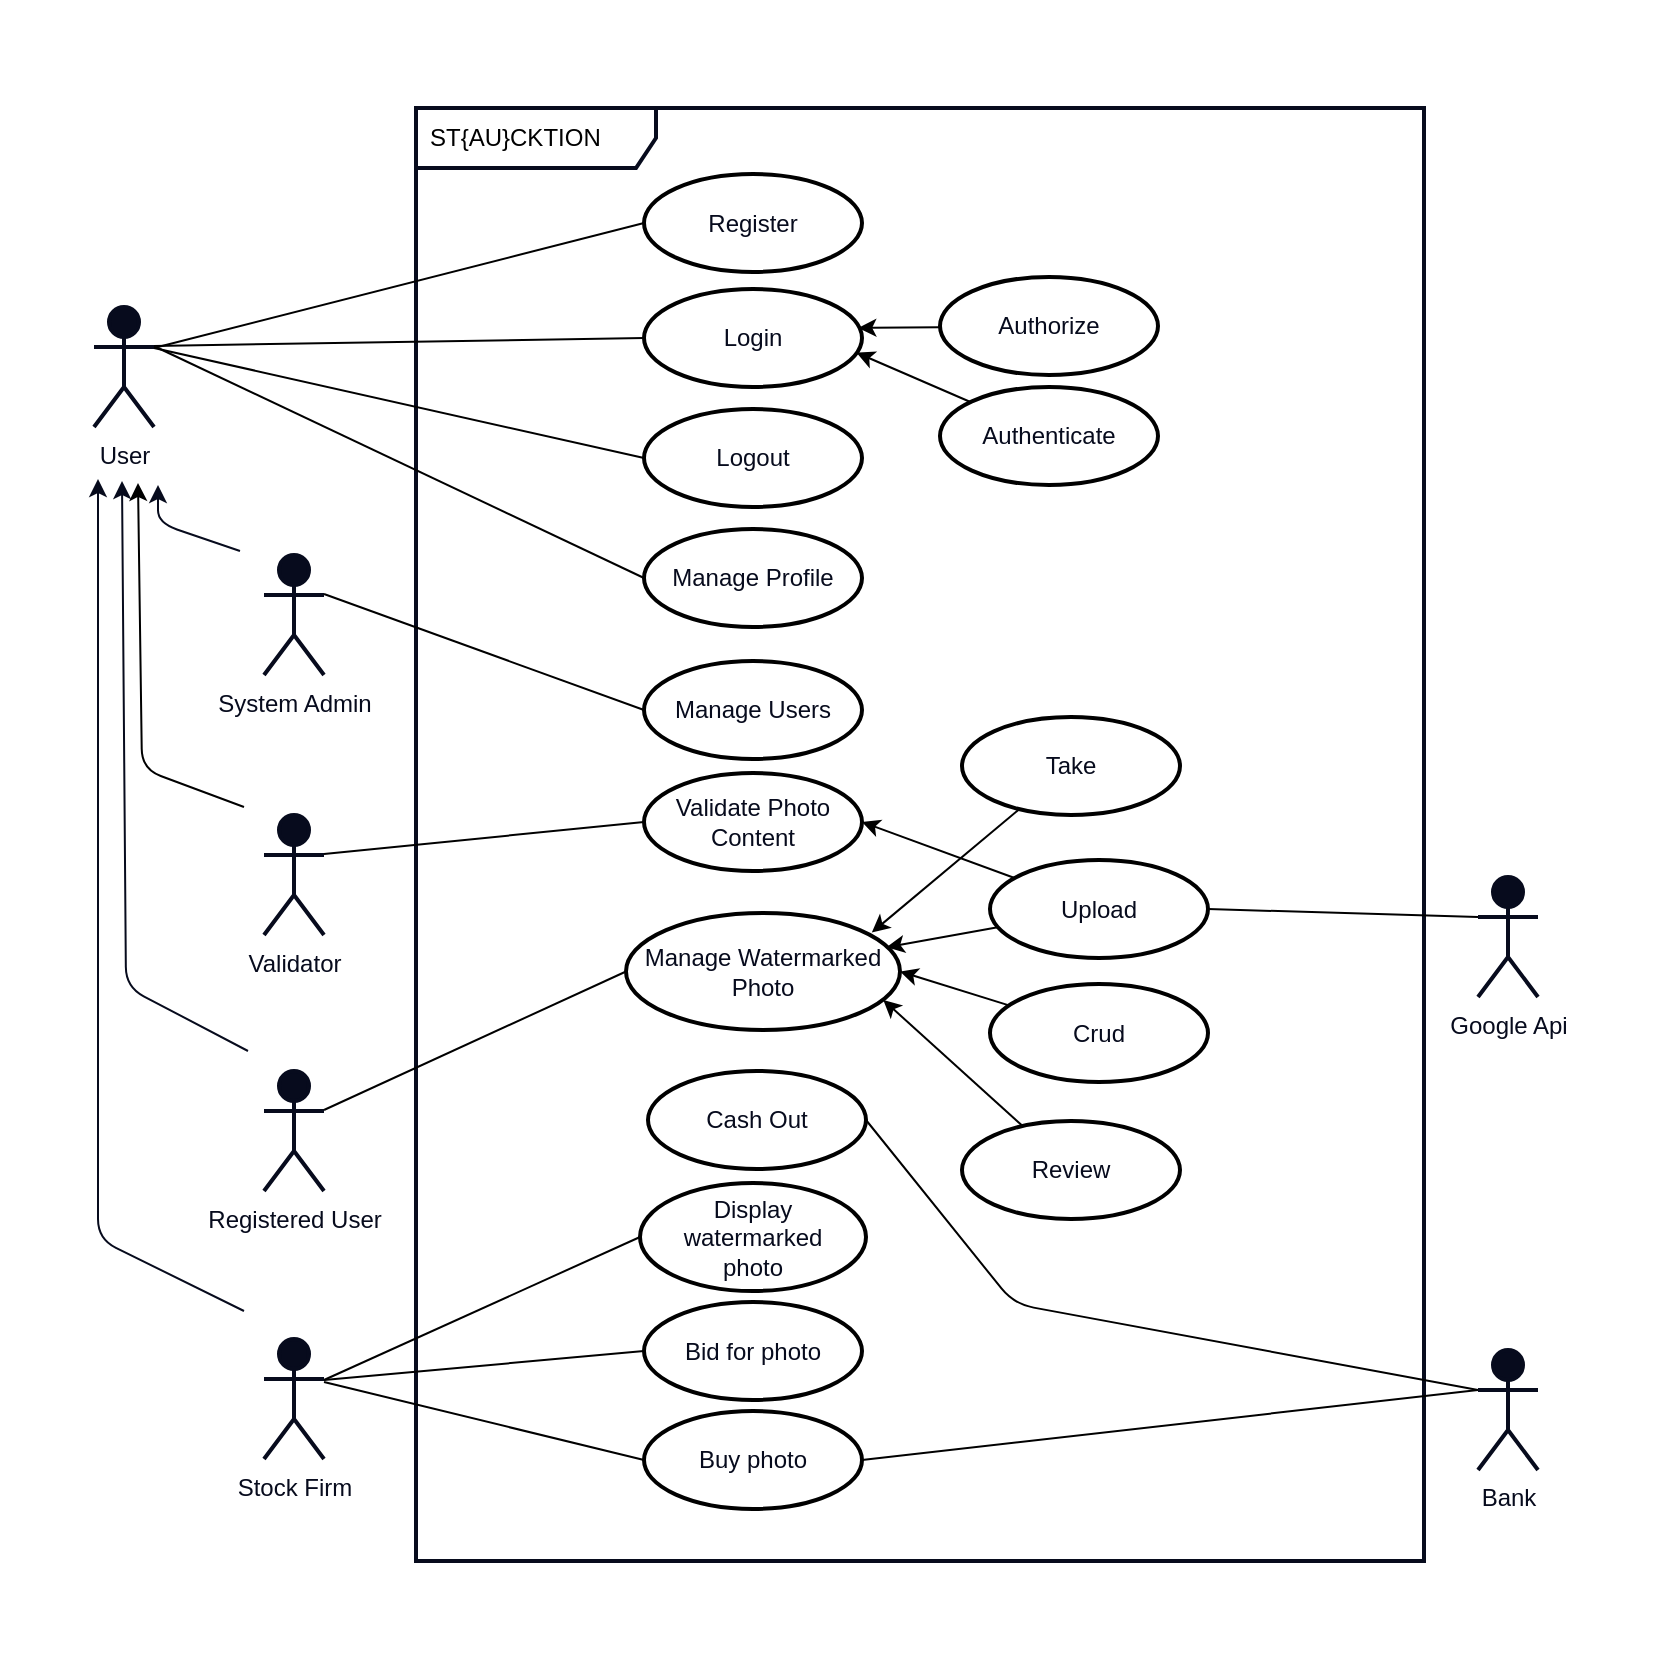 <mxfile>
    <diagram id="NkEvDrXUQuuK_nOL2rht" name="Page-1">
        <mxGraphModel dx="1879" dy="1217" grid="0" gridSize="10" guides="1" tooltips="1" connect="1" arrows="1" fold="1" page="1" pageScale="1" pageWidth="850" pageHeight="1100" background="#FFFFFF" math="0" shadow="0">
            <root>
                <mxCell id="0"/>
                <mxCell id="1" parent="0"/>
                <mxCell id="89" value="" style="rounded=0;whiteSpace=wrap;html=1;strokeColor=#FFFFFF;strokeWidth=2;fontColor=#070B1D;fillColor=none;gradientColor=none;" parent="1" vertex="1">
                    <mxGeometry x="6" y="148" width="837" height="832" as="geometry"/>
                </mxCell>
                <mxCell id="65" value="ST{AU}CKTION" style="shape=umlFrame;whiteSpace=wrap;html=1;width=120;height=30;boundedLbl=1;verticalAlign=middle;align=left;spacingLeft=5;strokeWidth=2;swimlaneFillColor=none;perimeterSpacing=1;strokeColor=#070B1D;" parent="1" vertex="1">
                    <mxGeometry x="213" y="201" width="504" height="726.5" as="geometry"/>
                </mxCell>
                <mxCell id="11" style="edgeStyle=none;html=1;strokeColor=#070B1D;fontColor=#070B1D;" parent="1" edge="1">
                    <mxGeometry relative="1" as="geometry">
                        <mxPoint x="125" y="422.5" as="sourcePoint"/>
                        <mxPoint x="84" y="389.5" as="targetPoint"/>
                        <Array as="points">
                            <mxPoint x="84" y="408.5"/>
                        </Array>
                    </mxGeometry>
                </mxCell>
                <mxCell id="3" value="&lt;font color=&quot;#070b1d&quot;&gt;Registered User&lt;br&gt;&lt;/font&gt;" style="shape=umlActor;verticalLabelPosition=bottom;verticalAlign=top;html=1;strokeColor=#070B1D;strokeWidth=2;fillColor=#070B1D;gradientColor=none;" parent="1" vertex="1">
                    <mxGeometry x="137" y="682.5" width="30" height="60" as="geometry"/>
                </mxCell>
                <mxCell id="4" value="&lt;font color=&quot;#070b1d&quot;&gt;User&lt;br&gt;&lt;/font&gt;" style="shape=umlActor;verticalLabelPosition=bottom;verticalAlign=top;html=1;strokeColor=#070B1D;strokeWidth=2;fillColor=#070B1D;gradientColor=none;" parent="1" vertex="1">
                    <mxGeometry x="52" y="300.5" width="30" height="60" as="geometry"/>
                </mxCell>
                <mxCell id="16" value="Manage Users" style="ellipse;whiteSpace=wrap;html=1;strokeColor=#000000;strokeWidth=2;fontColor=#070B1D;fillColor=none;gradientColor=none;" parent="1" vertex="1">
                    <mxGeometry x="327" y="477.5" width="109" height="49" as="geometry"/>
                </mxCell>
                <mxCell id="20" value="Manage Profile" style="ellipse;whiteSpace=wrap;html=1;strokeColor=#000000;strokeWidth=2;fontColor=#070B1D;fillColor=none;gradientColor=none;" parent="1" vertex="1">
                    <mxGeometry x="327" y="411.5" width="109" height="49" as="geometry"/>
                </mxCell>
                <mxCell id="21" value="Cash Out" style="ellipse;whiteSpace=wrap;html=1;strokeColor=#000000;strokeWidth=2;fontColor=#070B1D;fillColor=none;gradientColor=none;" parent="1" vertex="1">
                    <mxGeometry x="329" y="682.5" width="109" height="49" as="geometry"/>
                </mxCell>
                <mxCell id="61" style="edgeStyle=none;rounded=1;html=1;strokeColor=#000000;fontColor=#070B1D;entryX=0.897;entryY=0.167;entryDx=0;entryDy=0;entryPerimeter=0;" parent="1" source="23" target="50" edge="1">
                    <mxGeometry relative="1" as="geometry"/>
                </mxCell>
                <mxCell id="23" value="Take" style="ellipse;whiteSpace=wrap;html=1;strokeColor=#000000;strokeWidth=2;fontColor=#070B1D;fillColor=none;gradientColor=none;" parent="1" vertex="1">
                    <mxGeometry x="486" y="505.5" width="109" height="49" as="geometry"/>
                </mxCell>
                <mxCell id="62" style="edgeStyle=none;rounded=1;html=1;entryX=0.951;entryY=0.293;entryDx=0;entryDy=0;entryPerimeter=0;strokeColor=#000000;fontColor=#070B1D;" parent="1" source="24" target="50" edge="1">
                    <mxGeometry relative="1" as="geometry"/>
                </mxCell>
                <mxCell id="72" style="edgeStyle=none;rounded=1;html=1;entryX=1;entryY=0.5;entryDx=0;entryDy=0;strokeColor=#000000;fontColor=#070B1D;" parent="1" source="24" target="69" edge="1">
                    <mxGeometry relative="1" as="geometry"/>
                </mxCell>
                <mxCell id="24" value="Upload" style="ellipse;whiteSpace=wrap;html=1;strokeColor=#000000;strokeWidth=2;fontColor=#070B1D;fillColor=none;gradientColor=none;" parent="1" vertex="1">
                    <mxGeometry x="500" y="577" width="109" height="49" as="geometry"/>
                </mxCell>
                <mxCell id="28" value="Login" style="ellipse;whiteSpace=wrap;html=1;strokeColor=#000000;strokeWidth=2;fontColor=#070B1D;fillColor=none;gradientColor=none;" parent="1" vertex="1">
                    <mxGeometry x="327" y="291.5" width="109" height="49" as="geometry"/>
                </mxCell>
                <mxCell id="29" value="Logout" style="ellipse;whiteSpace=wrap;html=1;strokeColor=#000000;strokeWidth=2;fontColor=#070B1D;fillColor=none;gradientColor=none;" parent="1" vertex="1">
                    <mxGeometry x="327" y="351.5" width="109" height="49" as="geometry"/>
                </mxCell>
                <mxCell id="31" value="Bid for photo" style="ellipse;whiteSpace=wrap;html=1;strokeColor=#000000;strokeWidth=2;fontColor=#070B1D;fillColor=none;gradientColor=none;" parent="1" vertex="1">
                    <mxGeometry x="327" y="798" width="109" height="49" as="geometry"/>
                </mxCell>
                <mxCell id="33" value="&lt;font color=&quot;#070b1d&quot;&gt;Bank&lt;br&gt;&lt;/font&gt;" style="shape=umlActor;verticalLabelPosition=bottom;verticalAlign=top;html=1;strokeColor=#070B1D;strokeWidth=2;fillColor=#070B1D;gradientColor=none;" parent="1" vertex="1">
                    <mxGeometry x="744" y="822" width="30" height="60" as="geometry"/>
                </mxCell>
                <mxCell id="34" value="&lt;font color=&quot;#070b1d&quot;&gt;Google Api&lt;br&gt;&lt;/font&gt;" style="shape=umlActor;verticalLabelPosition=bottom;verticalAlign=top;html=1;strokeColor=#070B1D;strokeWidth=2;fillColor=#070B1D;gradientColor=none;" parent="1" vertex="1">
                    <mxGeometry x="744" y="585.5" width="30" height="60" as="geometry"/>
                </mxCell>
                <mxCell id="35" value="&lt;font color=&quot;#070b1d&quot;&gt;Stock Firm&lt;br&gt;&lt;/font&gt;" style="shape=umlActor;verticalLabelPosition=bottom;verticalAlign=top;html=1;strokeColor=#070B1D;strokeWidth=2;fillColor=#070B1D;gradientColor=none;" parent="1" vertex="1">
                    <mxGeometry x="137" y="816.5" width="30" height="60" as="geometry"/>
                </mxCell>
                <mxCell id="38" value="&lt;font color=&quot;#070b1d&quot;&gt;System Admin&lt;br&gt;&lt;/font&gt;" style="shape=umlActor;verticalLabelPosition=bottom;verticalAlign=top;html=1;strokeColor=#070B1D;strokeWidth=2;fillColor=#070B1D;gradientColor=none;" parent="1" vertex="1">
                    <mxGeometry x="137" y="424.5" width="30" height="60" as="geometry"/>
                </mxCell>
                <mxCell id="39" style="edgeStyle=none;html=1;strokeColor=#070B1D;fontColor=#070B1D;" parent="1" edge="1">
                    <mxGeometry relative="1" as="geometry">
                        <mxPoint x="129" y="672.5" as="sourcePoint"/>
                        <mxPoint x="66" y="387.5" as="targetPoint"/>
                        <Array as="points">
                            <mxPoint x="68" y="640.5"/>
                        </Array>
                    </mxGeometry>
                </mxCell>
                <mxCell id="40" style="edgeStyle=none;html=1;strokeColor=#070B1D;fontColor=#070B1D;" parent="1" edge="1">
                    <mxGeometry relative="1" as="geometry">
                        <mxPoint x="127" y="802.5" as="sourcePoint"/>
                        <mxPoint x="54" y="386.5" as="targetPoint"/>
                        <Array as="points">
                            <mxPoint x="54" y="766.5"/>
                        </Array>
                    </mxGeometry>
                </mxCell>
                <mxCell id="43" value="Buy photo" style="ellipse;whiteSpace=wrap;html=1;strokeColor=#000000;strokeWidth=2;fontColor=#070B1D;fillColor=none;gradientColor=none;" parent="1" vertex="1">
                    <mxGeometry x="327" y="852.5" width="109" height="49" as="geometry"/>
                </mxCell>
                <mxCell id="44" value="Display watermarked&lt;br&gt;photo" style="ellipse;whiteSpace=wrap;html=1;strokeColor=#000000;strokeWidth=2;fontColor=#070B1D;fillColor=none;gradientColor=none;" parent="1" vertex="1">
                    <mxGeometry x="325" y="738.5" width="113" height="54" as="geometry"/>
                </mxCell>
                <mxCell id="64" style="edgeStyle=none;rounded=1;html=1;entryX=0.939;entryY=0.743;entryDx=0;entryDy=0;entryPerimeter=0;strokeColor=#000000;fontColor=#070B1D;" parent="1" source="48" target="50" edge="1">
                    <mxGeometry relative="1" as="geometry"/>
                </mxCell>
                <mxCell id="48" value="Review" style="ellipse;whiteSpace=wrap;html=1;strokeColor=#000000;strokeWidth=2;fontColor=#070B1D;fillColor=none;gradientColor=none;" parent="1" vertex="1">
                    <mxGeometry x="486" y="707.5" width="109" height="49" as="geometry"/>
                </mxCell>
                <mxCell id="50" value="Manage Watermarked Photo" style="ellipse;whiteSpace=wrap;html=1;strokeColor=#000000;strokeWidth=2;fontColor=#070B1D;fillColor=none;gradientColor=none;" parent="1" vertex="1">
                    <mxGeometry x="318" y="603.5" width="137" height="58.5" as="geometry"/>
                </mxCell>
                <mxCell id="63" style="edgeStyle=none;rounded=1;html=1;entryX=1;entryY=0.5;entryDx=0;entryDy=0;strokeColor=#000000;fontColor=#070B1D;" parent="1" source="51" target="50" edge="1">
                    <mxGeometry relative="1" as="geometry"/>
                </mxCell>
                <mxCell id="51" value="Crud" style="ellipse;whiteSpace=wrap;html=1;strokeColor=#000000;strokeWidth=2;fontColor=#070B1D;fillColor=none;gradientColor=none;" parent="1" vertex="1">
                    <mxGeometry x="500" y="639" width="109" height="49" as="geometry"/>
                </mxCell>
                <mxCell id="55" style="edgeStyle=none;rounded=1;html=1;entryX=0.983;entryY=0.398;entryDx=0;entryDy=0;entryPerimeter=0;strokeColor=#000000;fontColor=#070B1D;" parent="1" source="53" target="28" edge="1">
                    <mxGeometry relative="1" as="geometry"/>
                </mxCell>
                <mxCell id="53" value="Authorize" style="ellipse;whiteSpace=wrap;html=1;strokeColor=#000000;strokeWidth=2;fontColor=#070B1D;fillColor=none;gradientColor=none;" parent="1" vertex="1">
                    <mxGeometry x="475" y="285.5" width="109" height="49" as="geometry"/>
                </mxCell>
                <mxCell id="56" style="edgeStyle=none;rounded=1;html=1;entryX=0.975;entryY=0.65;entryDx=0;entryDy=0;entryPerimeter=0;strokeColor=#000000;fontColor=#070B1D;" parent="1" source="54" target="28" edge="1">
                    <mxGeometry relative="1" as="geometry"/>
                </mxCell>
                <mxCell id="54" value="Authenticate" style="ellipse;whiteSpace=wrap;html=1;strokeColor=#000000;strokeWidth=2;fontColor=#070B1D;fillColor=none;gradientColor=none;" parent="1" vertex="1">
                    <mxGeometry x="475" y="340.5" width="109" height="49" as="geometry"/>
                </mxCell>
                <mxCell id="69" value="Validate Photo&lt;br&gt;Content" style="ellipse;whiteSpace=wrap;html=1;strokeColor=#000000;strokeWidth=2;fontColor=#070B1D;fillColor=none;gradientColor=none;" parent="1" vertex="1">
                    <mxGeometry x="327" y="533.5" width="109" height="49" as="geometry"/>
                </mxCell>
                <mxCell id="76" style="edgeStyle=none;rounded=1;html=1;strokeColor=#000000;fontColor=#070B1D;" parent="1" edge="1">
                    <mxGeometry relative="1" as="geometry">
                        <mxPoint x="74" y="388.5" as="targetPoint"/>
                        <mxPoint x="127" y="550.5" as="sourcePoint"/>
                        <Array as="points">
                            <mxPoint x="76" y="531.5"/>
                        </Array>
                    </mxGeometry>
                </mxCell>
                <mxCell id="75" value="&lt;font color=&quot;#070b1d&quot;&gt;Validator&lt;br&gt;&lt;/font&gt;" style="shape=umlActor;verticalLabelPosition=bottom;verticalAlign=top;html=1;strokeColor=#070B1D;strokeWidth=2;fillColor=#070B1D;gradientColor=none;" parent="1" vertex="1">
                    <mxGeometry x="137" y="554.5" width="30" height="60" as="geometry"/>
                </mxCell>
                <mxCell id="86" value="" style="endArrow=none;html=1;rounded=1;strokeColor=#000000;fontColor=#070B1D;exitX=1;exitY=0.5;exitDx=0;exitDy=0;entryX=0;entryY=0.333;entryDx=0;entryDy=0;entryPerimeter=0;" parent="1" source="43" target="33" edge="1">
                    <mxGeometry width="50" height="50" relative="1" as="geometry">
                        <mxPoint x="472" y="894.5" as="sourcePoint"/>
                        <mxPoint x="522" y="844.5" as="targetPoint"/>
                    </mxGeometry>
                </mxCell>
                <mxCell id="91" value="" style="endArrow=none;html=1;strokeColor=#000000;entryX=1;entryY=0.5;entryDx=0;entryDy=0;exitX=0;exitY=0.333;exitDx=0;exitDy=0;exitPerimeter=0;" edge="1" parent="1" source="34" target="24">
                    <mxGeometry width="50" height="50" relative="1" as="geometry">
                        <mxPoint x="599" y="514.5" as="sourcePoint"/>
                        <mxPoint x="649" y="464.5" as="targetPoint"/>
                    </mxGeometry>
                </mxCell>
                <mxCell id="93" value="" style="endArrow=none;html=1;strokeColor=#000000;entryX=1;entryY=0.5;entryDx=0;entryDy=0;exitX=0;exitY=0.333;exitDx=0;exitDy=0;exitPerimeter=0;" edge="1" parent="1" source="33" target="21">
                    <mxGeometry width="50" height="50" relative="1" as="geometry">
                        <mxPoint x="743" y="776" as="sourcePoint"/>
                        <mxPoint x="551.0" y="768" as="targetPoint"/>
                        <Array as="points">
                            <mxPoint x="512" y="799"/>
                        </Array>
                    </mxGeometry>
                </mxCell>
                <mxCell id="94" value="" style="endArrow=none;html=1;strokeColor=#000000;entryX=1;entryY=0.5;entryDx=0;entryDy=0;exitX=0;exitY=0.5;exitDx=0;exitDy=0;" edge="1" parent="1" source="28">
                    <mxGeometry width="50" height="50" relative="1" as="geometry">
                        <mxPoint x="236" y="321.5" as="sourcePoint"/>
                        <mxPoint x="82.0" y="320" as="targetPoint"/>
                    </mxGeometry>
                </mxCell>
                <mxCell id="95" value="" style="endArrow=none;html=1;strokeColor=#000000;entryX=1;entryY=0.5;entryDx=0;entryDy=0;exitX=0;exitY=0.5;exitDx=0;exitDy=0;" edge="1" parent="1" source="29">
                    <mxGeometry width="50" height="50" relative="1" as="geometry">
                        <mxPoint x="236" y="322.5" as="sourcePoint"/>
                        <mxPoint x="82.0" y="321" as="targetPoint"/>
                    </mxGeometry>
                </mxCell>
                <mxCell id="96" value="" style="endArrow=none;html=1;strokeColor=#000000;entryX=1;entryY=0.5;entryDx=0;entryDy=0;exitX=0;exitY=0.5;exitDx=0;exitDy=0;" edge="1" parent="1" source="20">
                    <mxGeometry width="50" height="50" relative="1" as="geometry">
                        <mxPoint x="238" y="322.5" as="sourcePoint"/>
                        <mxPoint x="84.0" y="321" as="targetPoint"/>
                    </mxGeometry>
                </mxCell>
                <mxCell id="97" value="" style="endArrow=none;html=1;strokeColor=#000000;entryX=1;entryY=0.5;entryDx=0;entryDy=0;exitX=0;exitY=0.5;exitDx=0;exitDy=0;" edge="1" parent="1" source="16">
                    <mxGeometry width="50" height="50" relative="1" as="geometry">
                        <mxPoint x="321" y="445.5" as="sourcePoint"/>
                        <mxPoint x="167.0" y="444" as="targetPoint"/>
                    </mxGeometry>
                </mxCell>
                <mxCell id="98" value="" style="endArrow=none;html=1;strokeColor=#000000;entryX=1;entryY=0.5;entryDx=0;entryDy=0;exitX=0;exitY=0.5;exitDx=0;exitDy=0;" edge="1" parent="1" source="69">
                    <mxGeometry width="50" height="50" relative="1" as="geometry">
                        <mxPoint x="321" y="575.5" as="sourcePoint"/>
                        <mxPoint x="167.0" y="574" as="targetPoint"/>
                    </mxGeometry>
                </mxCell>
                <mxCell id="99" value="" style="endArrow=none;html=1;strokeColor=#000000;entryX=1;entryY=0.5;entryDx=0;entryDy=0;exitX=0;exitY=0.5;exitDx=0;exitDy=0;" edge="1" parent="1" source="50">
                    <mxGeometry width="50" height="50" relative="1" as="geometry">
                        <mxPoint x="321" y="703.5" as="sourcePoint"/>
                        <mxPoint x="167.0" y="702" as="targetPoint"/>
                    </mxGeometry>
                </mxCell>
                <mxCell id="100" value="" style="endArrow=none;html=1;strokeColor=#000000;entryX=1;entryY=0.5;entryDx=0;entryDy=0;exitX=0;exitY=0.5;exitDx=0;exitDy=0;" edge="1" parent="1" source="44">
                    <mxGeometry width="50" height="50" relative="1" as="geometry">
                        <mxPoint x="321" y="838.5" as="sourcePoint"/>
                        <mxPoint x="167.0" y="837" as="targetPoint"/>
                    </mxGeometry>
                </mxCell>
                <mxCell id="101" value="" style="endArrow=none;html=1;strokeColor=#000000;entryX=1;entryY=0.5;entryDx=0;entryDy=0;exitX=0;exitY=0.5;exitDx=0;exitDy=0;" edge="1" parent="1" source="31">
                    <mxGeometry width="50" height="50" relative="1" as="geometry">
                        <mxPoint x="321" y="838.5" as="sourcePoint"/>
                        <mxPoint x="167.0" y="837" as="targetPoint"/>
                    </mxGeometry>
                </mxCell>
                <mxCell id="102" value="" style="endArrow=none;html=1;strokeColor=#000000;entryX=1;entryY=0.5;entryDx=0;entryDy=0;exitX=0;exitY=0.5;exitDx=0;exitDy=0;" edge="1" parent="1" source="43">
                    <mxGeometry width="50" height="50" relative="1" as="geometry">
                        <mxPoint x="321" y="839.5" as="sourcePoint"/>
                        <mxPoint x="167.0" y="838" as="targetPoint"/>
                    </mxGeometry>
                </mxCell>
                <mxCell id="103" value="Register" style="ellipse;whiteSpace=wrap;html=1;strokeColor=#000000;strokeWidth=2;fontColor=#070B1D;fillColor=none;gradientColor=none;" vertex="1" parent="1">
                    <mxGeometry x="327" y="234" width="109" height="49" as="geometry"/>
                </mxCell>
                <mxCell id="104" value="" style="endArrow=none;html=1;strokeColor=#000000;exitX=0;exitY=0.5;exitDx=0;exitDy=0;" edge="1" parent="1" source="103">
                    <mxGeometry width="50" height="50" relative="1" as="geometry">
                        <mxPoint x="232" y="260" as="sourcePoint"/>
                        <mxPoint x="82" y="321" as="targetPoint"/>
                    </mxGeometry>
                </mxCell>
            </root>
        </mxGraphModel>
    </diagram>
</mxfile>